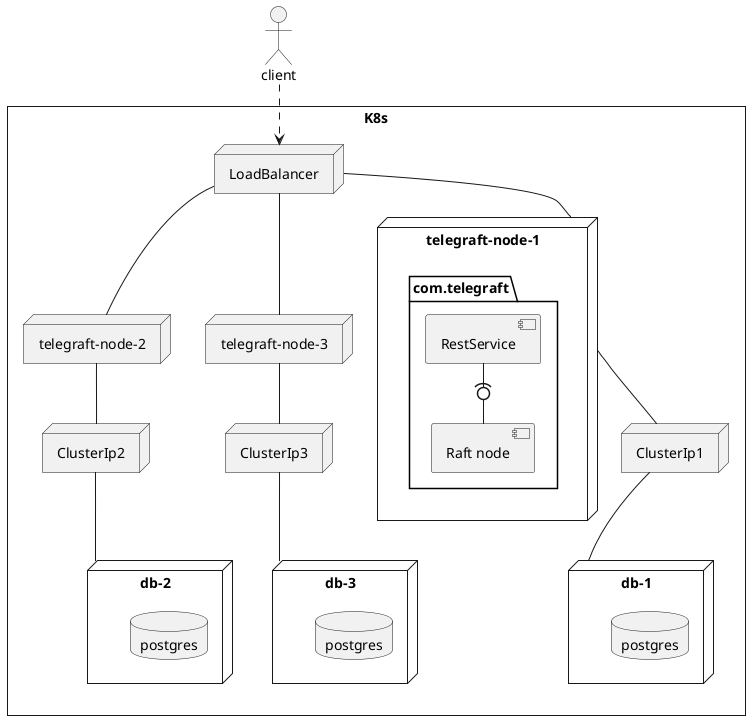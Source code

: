 @startuml kube_cluster

skinparam style strictuml

actor "client"
rectangle "K8s" {

  node "telegraft-node-1" as tnode1 {
    package "com.telegraft" as pack1 {
      [RestService]
      [Raft node]
    }
  }
  node "telegraft-node-2" as tnode2
  node "telegraft-node-3" as tnode3

  node "db-1" as db1 {
    database "postgres" as ps1
  }
  node "db-2" as db2 {
    database "postgres" as ps2
  }
  node "db-3" as db3 {
    database "postgres" as ps3
  }

  node "LoadBalancer"
  node "ClusterIp1"
  node "ClusterIp2"
  node "ClusterIp3"
}

client ..> LoadBalancer
LoadBalancer -- tnode1
LoadBalancer -- tnode2
LoadBalancer -- tnode3
[RestService] -(0- [Raft node]

tnode1 -- ClusterIp1
tnode2 -- ClusterIp2
tnode3 -- ClusterIp3

ClusterIp1 -- db1
ClusterIp2 -- db2
ClusterIp3 -- db3

@enduml